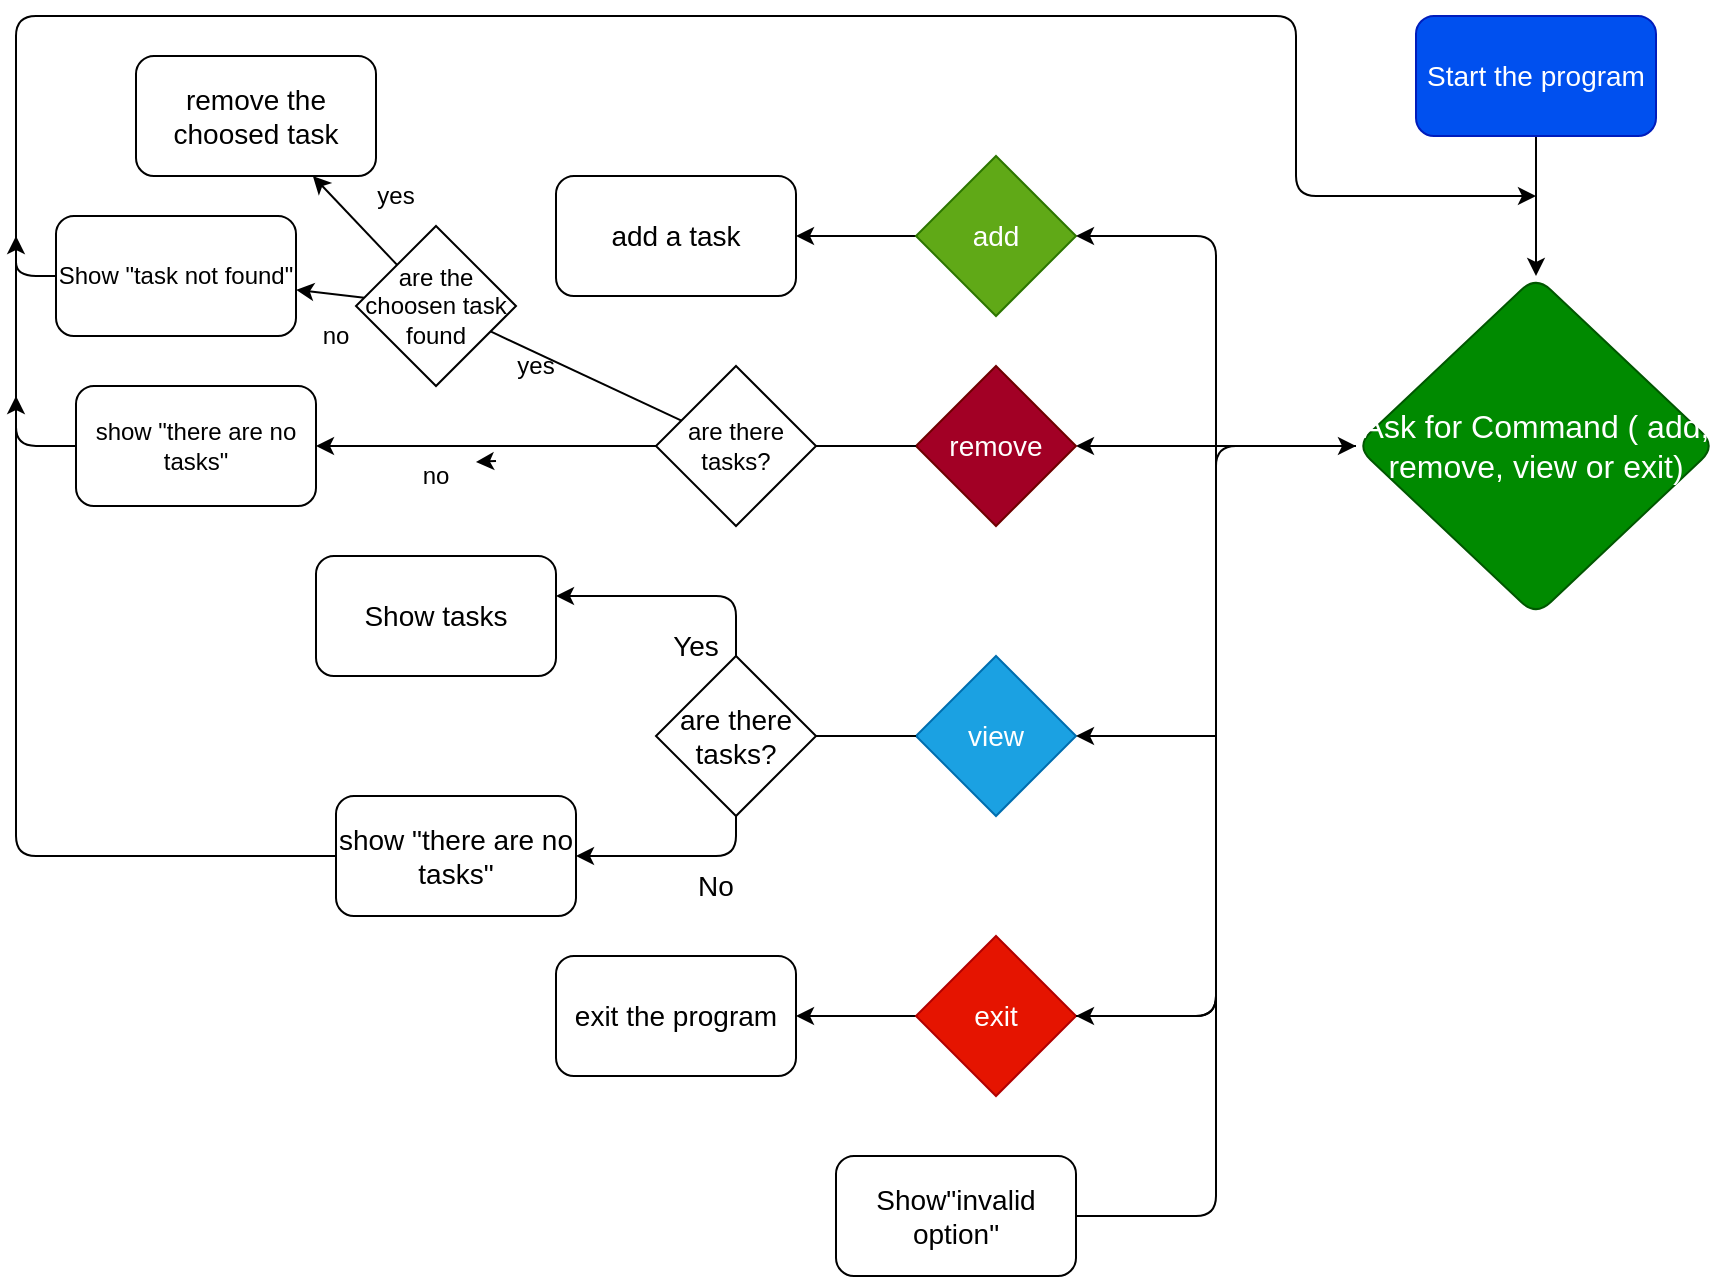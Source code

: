 <mxfile>
    <diagram id="dfsuA3ELvbRsFxQgqGqq" name="Page-1">
        <mxGraphModel dx="1558" dy="571" grid="1" gridSize="10" guides="1" tooltips="1" connect="1" arrows="1" fold="1" page="1" pageScale="1" pageWidth="850" pageHeight="1100" math="0" shadow="0">
            <root>
                <mxCell id="0"/>
                <mxCell id="1" parent="0"/>
                <mxCell id="4" value="" style="edgeStyle=none;html=1;entryX=0.5;entryY=0;entryDx=0;entryDy=0;" parent="1" source="2" target="3" edge="1">
                    <mxGeometry relative="1" as="geometry"/>
                </mxCell>
                <mxCell id="2" value="Start the program" style="rounded=1;whiteSpace=wrap;html=1;fontSize=14;fillColor=#0050ef;fontColor=#ffffff;strokeColor=#001DBC;" parent="1" vertex="1">
                    <mxGeometry x="300" y="10" width="120" height="60" as="geometry"/>
                </mxCell>
                <mxCell id="6" value="" style="edgeStyle=none;html=1;fontSize=14;entryX=1;entryY=0.5;entryDx=0;entryDy=0;exitX=0;exitY=0.5;exitDx=0;exitDy=0;" parent="1" source="3" target="10" edge="1">
                    <mxGeometry relative="1" as="geometry">
                        <mxPoint x="250" y="180" as="sourcePoint"/>
                        <mxPoint x="140" y="225" as="targetPoint"/>
                        <Array as="points"/>
                    </mxGeometry>
                </mxCell>
                <mxCell id="3" value="Ask for Command ( add, remove, view or exit)" style="rhombus;html=1;rounded=1;align=center;whiteSpace=wrap;fontSize=16;fillColor=#008a00;fontColor=#ffffff;strokeColor=#005700;" parent="1" vertex="1">
                    <mxGeometry x="270" y="140" width="180" height="170" as="geometry"/>
                </mxCell>
                <mxCell id="23" value="" style="edgeStyle=none;html=1;fontSize=14;" parent="1" source="9" target="22" edge="1">
                    <mxGeometry relative="1" as="geometry"/>
                </mxCell>
                <mxCell id="9" value="add" style="rhombus;whiteSpace=wrap;html=1;fontSize=14;fillColor=#60a917;fontColor=#ffffff;strokeColor=#2D7600;" parent="1" vertex="1">
                    <mxGeometry x="50" y="80" width="80" height="80" as="geometry"/>
                </mxCell>
                <mxCell id="21" value="" style="edgeStyle=none;html=1;fontSize=14;startArrow=none;" parent="1" source="48" target="20" edge="1">
                    <mxGeometry relative="1" as="geometry">
                        <Array as="points"/>
                    </mxGeometry>
                </mxCell>
                <mxCell id="10" value="remove" style="rhombus;whiteSpace=wrap;html=1;fontSize=14;fillColor=#a20025;fontColor=#ffffff;strokeColor=#6F0000;" parent="1" vertex="1">
                    <mxGeometry x="50" y="185" width="80" height="80" as="geometry"/>
                </mxCell>
                <mxCell id="12" value="view" style="rhombus;whiteSpace=wrap;html=1;fontSize=14;fillColor=#1ba1e2;fontColor=#ffffff;strokeColor=#006EAF;" parent="1" vertex="1">
                    <mxGeometry x="50" y="330" width="80" height="80" as="geometry"/>
                </mxCell>
                <mxCell id="19" value="" style="edgeStyle=none;html=1;fontSize=14;" parent="1" source="13" target="18" edge="1">
                    <mxGeometry relative="1" as="geometry"/>
                </mxCell>
                <mxCell id="13" value="exit" style="rhombus;whiteSpace=wrap;html=1;fontSize=14;fillColor=#e51400;fontColor=#ffffff;strokeColor=#B20000;" parent="1" vertex="1">
                    <mxGeometry x="50" y="470" width="80" height="80" as="geometry"/>
                </mxCell>
                <mxCell id="14" value="" style="endArrow=classic;html=1;fontSize=14;exitX=1;exitY=0.5;exitDx=0;exitDy=0;entryX=1;entryY=0.5;entryDx=0;entryDy=0;" parent="1" source="13" target="9" edge="1">
                    <mxGeometry width="50" height="50" relative="1" as="geometry">
                        <mxPoint x="200" y="450" as="sourcePoint"/>
                        <mxPoint x="200" y="120" as="targetPoint"/>
                        <Array as="points">
                            <mxPoint x="200" y="510"/>
                            <mxPoint x="200" y="450"/>
                            <mxPoint x="200" y="400"/>
                            <mxPoint x="200" y="340"/>
                            <mxPoint x="200" y="290"/>
                            <mxPoint x="200" y="225"/>
                            <mxPoint x="200" y="120"/>
                        </Array>
                    </mxGeometry>
                </mxCell>
                <mxCell id="16" value="" style="endArrow=classic;html=1;fontSize=14;entryX=1;entryY=0.5;entryDx=0;entryDy=0;" parent="1" target="12" edge="1">
                    <mxGeometry width="50" height="50" relative="1" as="geometry">
                        <mxPoint x="200" y="370" as="sourcePoint"/>
                        <mxPoint x="400" y="330" as="targetPoint"/>
                    </mxGeometry>
                </mxCell>
                <mxCell id="17" value="" style="endArrow=classic;html=1;fontSize=14;entryX=1;entryY=0.5;entryDx=0;entryDy=0;" parent="1" target="13" edge="1">
                    <mxGeometry width="50" height="50" relative="1" as="geometry">
                        <mxPoint x="200" y="400" as="sourcePoint"/>
                        <mxPoint x="400" y="330" as="targetPoint"/>
                        <Array as="points">
                            <mxPoint x="200" y="510"/>
                        </Array>
                    </mxGeometry>
                </mxCell>
                <mxCell id="18" value="exit the program" style="rounded=1;whiteSpace=wrap;html=1;fontSize=14;" parent="1" vertex="1">
                    <mxGeometry x="-130" y="480" width="120" height="60" as="geometry"/>
                </mxCell>
                <mxCell id="20" value="remove the choosed task" style="rounded=1;whiteSpace=wrap;html=1;fontSize=14;" parent="1" vertex="1">
                    <mxGeometry x="-340" y="30" width="120" height="60" as="geometry"/>
                </mxCell>
                <mxCell id="22" value="add a task" style="rounded=1;whiteSpace=wrap;html=1;fontSize=14;" parent="1" vertex="1">
                    <mxGeometry x="-130" y="90" width="120" height="60" as="geometry"/>
                </mxCell>
                <mxCell id="24" value="" style="endArrow=classic;html=1;fontSize=14;exitX=0;exitY=0.5;exitDx=0;exitDy=0;" parent="1" source="12" edge="1">
                    <mxGeometry width="50" height="50" relative="1" as="geometry">
                        <mxPoint x="80" y="350" as="sourcePoint"/>
                        <mxPoint x="-130" y="300" as="targetPoint"/>
                        <Array as="points">
                            <mxPoint x="-40" y="370"/>
                            <mxPoint x="-40" y="330"/>
                            <mxPoint x="-40" y="300"/>
                        </Array>
                    </mxGeometry>
                </mxCell>
                <mxCell id="25" value="" style="endArrow=classic;html=1;fontSize=14;exitX=0;exitY=0.5;exitDx=0;exitDy=0;startArrow=none;" parent="1" source="30" edge="1">
                    <mxGeometry width="50" height="50" relative="1" as="geometry">
                        <mxPoint x="80" y="350" as="sourcePoint"/>
                        <mxPoint x="-120" y="430" as="targetPoint"/>
                        <Array as="points">
                            <mxPoint x="-40" y="370"/>
                            <mxPoint x="-40" y="430"/>
                        </Array>
                    </mxGeometry>
                </mxCell>
                <mxCell id="26" value="Yes" style="text;html=1;strokeColor=none;fillColor=none;align=center;verticalAlign=middle;whiteSpace=wrap;rounded=0;fontSize=14;" parent="1" vertex="1">
                    <mxGeometry x="-90" y="310" width="60" height="30" as="geometry"/>
                </mxCell>
                <mxCell id="31" value="" style="endArrow=none;html=1;fontSize=14;exitX=0;exitY=0.5;exitDx=0;exitDy=0;" parent="1" source="12" target="30" edge="1">
                    <mxGeometry width="50" height="50" relative="1" as="geometry">
                        <mxPoint x="50" y="370" as="sourcePoint"/>
                        <mxPoint x="-120" y="430" as="targetPoint"/>
                        <Array as="points">
                            <mxPoint y="370"/>
                        </Array>
                    </mxGeometry>
                </mxCell>
                <mxCell id="30" value="are there tasks?" style="rhombus;whiteSpace=wrap;html=1;fontSize=14;" parent="1" vertex="1">
                    <mxGeometry x="-80" y="330" width="80" height="80" as="geometry"/>
                </mxCell>
                <mxCell id="32" value="No" style="text;html=1;strokeColor=none;fillColor=none;align=center;verticalAlign=middle;whiteSpace=wrap;rounded=0;fontSize=14;" parent="1" vertex="1">
                    <mxGeometry x="-80" y="430" width="60" height="30" as="geometry"/>
                </mxCell>
                <mxCell id="34" value="Show tasks" style="rounded=1;whiteSpace=wrap;html=1;fontSize=14;" parent="1" vertex="1">
                    <mxGeometry x="-250" y="280" width="120" height="60" as="geometry"/>
                </mxCell>
                <mxCell id="35" value="show &quot;there are no tasks&quot;" style="rounded=1;whiteSpace=wrap;html=1;fontSize=14;" parent="1" vertex="1">
                    <mxGeometry x="-240" y="400" width="120" height="60" as="geometry"/>
                </mxCell>
                <mxCell id="38" value="" style="endArrow=classic;html=1;fontSize=14;entryX=0;entryY=0.5;entryDx=0;entryDy=0;" parent="1" target="3" edge="1">
                    <mxGeometry width="50" height="50" relative="1" as="geometry">
                        <mxPoint x="130" y="610" as="sourcePoint"/>
                        <mxPoint x="140" y="400" as="targetPoint"/>
                        <Array as="points">
                            <mxPoint x="200" y="610"/>
                            <mxPoint x="200" y="225"/>
                        </Array>
                    </mxGeometry>
                </mxCell>
                <mxCell id="39" value="Show&quot;invalid option&quot;" style="rounded=1;whiteSpace=wrap;html=1;fontSize=14;" parent="1" vertex="1">
                    <mxGeometry x="10" y="580" width="120" height="60" as="geometry"/>
                </mxCell>
                <mxCell id="41" value="" style="edgeStyle=none;html=1;fontSize=14;endArrow=none;" edge="1" parent="1" source="10" target="40">
                    <mxGeometry relative="1" as="geometry">
                        <mxPoint x="50" y="225" as="sourcePoint"/>
                        <mxPoint x="-10" y="225" as="targetPoint"/>
                    </mxGeometry>
                </mxCell>
                <mxCell id="44" value="" style="edgeStyle=none;html=1;" edge="1" parent="1" source="40" target="43">
                    <mxGeometry relative="1" as="geometry"/>
                </mxCell>
                <mxCell id="40" value="are there tasks?" style="rhombus;whiteSpace=wrap;html=1;" vertex="1" parent="1">
                    <mxGeometry x="-80" y="185" width="80" height="80" as="geometry"/>
                </mxCell>
                <mxCell id="42" value="" style="endArrow=classic;html=1;exitX=0;exitY=0.5;exitDx=0;exitDy=0;" edge="1" parent="1" source="35">
                    <mxGeometry width="50" height="50" relative="1" as="geometry">
                        <mxPoint x="-150" y="310" as="sourcePoint"/>
                        <mxPoint x="360" y="100" as="targetPoint"/>
                        <Array as="points">
                            <mxPoint x="-400" y="430"/>
                            <mxPoint x="-400" y="10"/>
                            <mxPoint x="240" y="10"/>
                            <mxPoint x="240" y="100"/>
                        </Array>
                    </mxGeometry>
                </mxCell>
                <mxCell id="43" value="show &quot;there are no tasks&quot;" style="rounded=1;whiteSpace=wrap;html=1;" vertex="1" parent="1">
                    <mxGeometry x="-370" y="195" width="120" height="60" as="geometry"/>
                </mxCell>
                <mxCell id="45" value="" style="endArrow=classic;html=1;exitX=0;exitY=0.5;exitDx=0;exitDy=0;" edge="1" parent="1" source="43">
                    <mxGeometry width="50" height="50" relative="1" as="geometry">
                        <mxPoint x="-400" y="230" as="sourcePoint"/>
                        <mxPoint x="-400" y="200" as="targetPoint"/>
                        <Array as="points">
                            <mxPoint x="-400" y="225"/>
                        </Array>
                    </mxGeometry>
                </mxCell>
                <mxCell id="46" value="no" style="text;html=1;strokeColor=none;fillColor=none;align=center;verticalAlign=middle;whiteSpace=wrap;rounded=0;" vertex="1" parent="1">
                    <mxGeometry x="-220" y="225" width="60" height="30" as="geometry"/>
                </mxCell>
                <mxCell id="47" value="yes" style="text;html=1;strokeColor=none;fillColor=none;align=center;verticalAlign=middle;whiteSpace=wrap;rounded=0;" vertex="1" parent="1">
                    <mxGeometry x="-170" y="170" width="60" height="30" as="geometry"/>
                </mxCell>
                <mxCell id="49" value="" style="edgeStyle=none;html=1;fontSize=14;startArrow=none;endArrow=none;" edge="1" parent="1" source="40" target="48">
                    <mxGeometry relative="1" as="geometry">
                        <mxPoint x="-63.704" y="208.704" as="sourcePoint"/>
                        <mxPoint x="-236.364" y="90" as="targetPoint"/>
                        <Array as="points"/>
                    </mxGeometry>
                </mxCell>
                <mxCell id="54" value="" style="edgeStyle=none;html=1;" edge="1" parent="1" source="48" target="53">
                    <mxGeometry relative="1" as="geometry"/>
                </mxCell>
                <mxCell id="48" value="are the choosen task found" style="rhombus;whiteSpace=wrap;html=1;" vertex="1" parent="1">
                    <mxGeometry x="-230" y="115" width="80" height="80" as="geometry"/>
                </mxCell>
                <mxCell id="51" value="yes" style="text;html=1;strokeColor=none;fillColor=none;align=center;verticalAlign=middle;whiteSpace=wrap;rounded=0;" vertex="1" parent="1">
                    <mxGeometry x="-240" y="85" width="60" height="30" as="geometry"/>
                </mxCell>
                <mxCell id="52" style="edgeStyle=none;html=1;exitX=1;exitY=0.25;exitDx=0;exitDy=0;entryX=0.833;entryY=0.267;entryDx=0;entryDy=0;entryPerimeter=0;" edge="1" parent="1" source="46" target="46">
                    <mxGeometry relative="1" as="geometry"/>
                </mxCell>
                <mxCell id="53" value="Show &quot;task not found&quot;" style="rounded=1;whiteSpace=wrap;html=1;" vertex="1" parent="1">
                    <mxGeometry x="-380" y="110" width="120" height="60" as="geometry"/>
                </mxCell>
                <mxCell id="56" value="no" style="text;html=1;strokeColor=none;fillColor=none;align=center;verticalAlign=middle;whiteSpace=wrap;rounded=0;" vertex="1" parent="1">
                    <mxGeometry x="-270" y="155" width="60" height="30" as="geometry"/>
                </mxCell>
                <mxCell id="57" value="" style="endArrow=classic;html=1;exitX=0;exitY=0.5;exitDx=0;exitDy=0;" edge="1" parent="1" source="53">
                    <mxGeometry width="50" height="50" relative="1" as="geometry">
                        <mxPoint x="-390" y="119.5" as="sourcePoint"/>
                        <mxPoint x="-400" y="120" as="targetPoint"/>
                        <Array as="points">
                            <mxPoint x="-400" y="140"/>
                        </Array>
                    </mxGeometry>
                </mxCell>
            </root>
        </mxGraphModel>
    </diagram>
</mxfile>